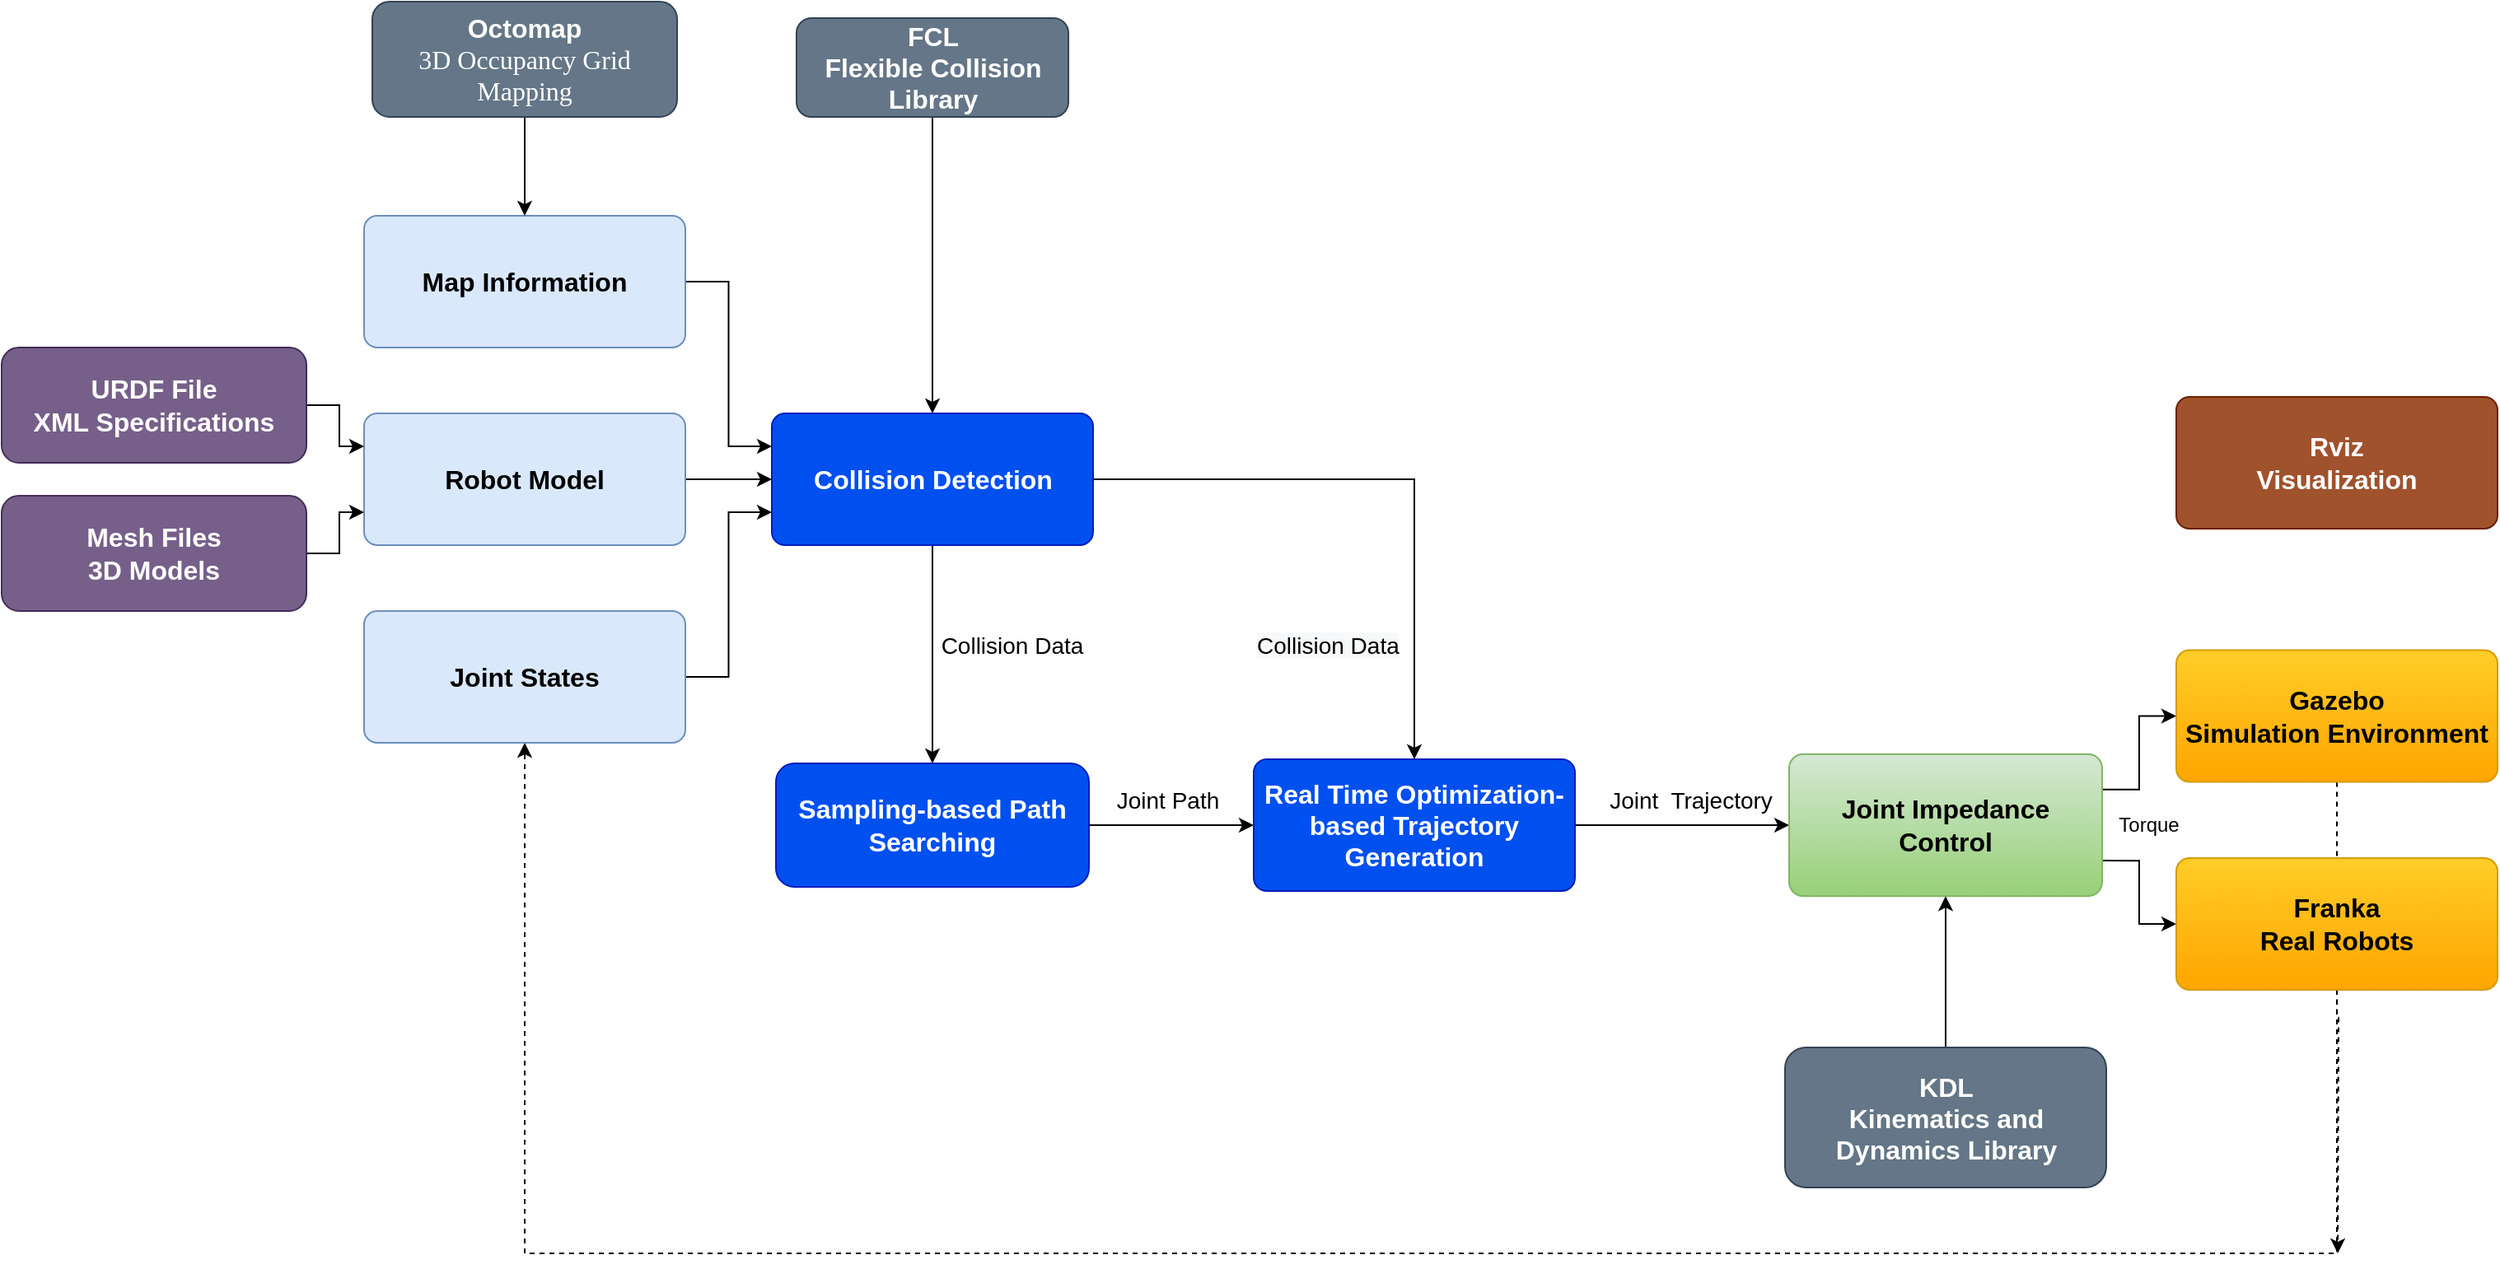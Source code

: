 <mxfile version="14.5.9" type="github">
  <diagram name="Page-1" id="c7558073-3199-34d8-9f00-42111426c3f3">
    <mxGraphModel dx="2420" dy="2117" grid="1" gridSize="10" guides="1" tooltips="1" connect="1" arrows="1" fold="1" page="1" pageScale="1" pageWidth="826" pageHeight="1169" background="#ffffff" math="0" shadow="0">
      <root>
        <mxCell id="0" />
        <mxCell id="1" parent="0" />
        <mxCell id="J7QnbqcB4bwB-RJJJF_O-110" value="" style="edgeStyle=orthogonalEdgeStyle;rounded=0;orthogonalLoop=1;jettySize=auto;html=1;" parent="1" source="J7QnbqcB4bwB-RJJJF_O-103" target="J7QnbqcB4bwB-RJJJF_O-109" edge="1">
          <mxGeometry relative="1" as="geometry" />
        </mxCell>
        <mxCell id="J7QnbqcB4bwB-RJJJF_O-103" value="&lt;font style=&quot;font-size: 16px&quot;&gt;&lt;b&gt;FCL&lt;br&gt;Flexible Collision Library&lt;br&gt;&lt;/b&gt;&lt;/font&gt;" style="rounded=1;whiteSpace=wrap;html=1;fillColor=#647687;strokeColor=#314354;fontColor=#ffffff;" parent="1" vertex="1">
          <mxGeometry x="-237.5" y="-1010" width="165" height="60" as="geometry" />
        </mxCell>
        <mxCell id="J7QnbqcB4bwB-RJJJF_O-112" value="" style="edgeStyle=orthogonalEdgeStyle;rounded=0;orthogonalLoop=1;jettySize=auto;html=1;" parent="1" source="J7QnbqcB4bwB-RJJJF_O-104" target="J7QnbqcB4bwB-RJJJF_O-105" edge="1">
          <mxGeometry relative="1" as="geometry" />
        </mxCell>
        <mxCell id="J7QnbqcB4bwB-RJJJF_O-104" value="&lt;span style=&quot;font-size: 16px&quot;&gt;&lt;b&gt;Sampling-based Path Searching&lt;/b&gt;&lt;/span&gt;" style="rounded=1;whiteSpace=wrap;html=1;fillColor=#0050ef;strokeColor=#001DBC;fontColor=#ffffff;" parent="1" vertex="1">
          <mxGeometry x="-250" y="-557.5" width="190" height="75" as="geometry" />
        </mxCell>
        <mxCell id="us44Ss5CNA-fSEWpXxwn-2" style="edgeStyle=orthogonalEdgeStyle;rounded=0;orthogonalLoop=1;jettySize=auto;html=1;" parent="1" source="J7QnbqcB4bwB-RJJJF_O-105" target="J7QnbqcB4bwB-RJJJF_O-116" edge="1">
          <mxGeometry relative="1" as="geometry" />
        </mxCell>
        <mxCell id="J7QnbqcB4bwB-RJJJF_O-105" value="&lt;span style=&quot;font-size: 16px&quot;&gt;&lt;b&gt;Real Time Optimization-based Trajectory Generation&lt;/b&gt;&lt;/span&gt;" style="rounded=1;whiteSpace=wrap;html=1;fillColor=#0050ef;strokeColor=#001DBC;arcSize=10;fontColor=#ffffff;" parent="1" vertex="1">
          <mxGeometry x="40" y="-560.01" width="195" height="80" as="geometry" />
        </mxCell>
        <mxCell id="J7QnbqcB4bwB-RJJJF_O-111" value="" style="edgeStyle=orthogonalEdgeStyle;rounded=0;orthogonalLoop=1;jettySize=auto;html=1;" parent="1" source="J7QnbqcB4bwB-RJJJF_O-109" target="J7QnbqcB4bwB-RJJJF_O-105" edge="1">
          <mxGeometry relative="1" as="geometry" />
        </mxCell>
        <mxCell id="J7QnbqcB4bwB-RJJJF_O-115" style="edgeStyle=orthogonalEdgeStyle;rounded=0;orthogonalLoop=1;jettySize=auto;html=1;entryX=0.5;entryY=0;entryDx=0;entryDy=0;" parent="1" source="J7QnbqcB4bwB-RJJJF_O-109" target="J7QnbqcB4bwB-RJJJF_O-104" edge="1">
          <mxGeometry relative="1" as="geometry">
            <mxPoint x="-157.5" y="-630" as="targetPoint" />
          </mxGeometry>
        </mxCell>
        <mxCell id="J7QnbqcB4bwB-RJJJF_O-109" value="&lt;span style=&quot;font-size: 16px&quot;&gt;&lt;b&gt;Collision Detection&lt;/b&gt;&lt;/span&gt;" style="rounded=1;whiteSpace=wrap;html=1;fillColor=#0050ef;strokeColor=#001DBC;arcSize=10;fontColor=#ffffff;" parent="1" vertex="1">
          <mxGeometry x="-252.5" y="-770" width="195" height="80" as="geometry" />
        </mxCell>
        <mxCell id="fVfaz2gRPptT8NBBDJXk-5" style="edgeStyle=orthogonalEdgeStyle;rounded=0;orthogonalLoop=1;jettySize=auto;html=1;exitX=1;exitY=0.25;exitDx=0;exitDy=0;entryX=0;entryY=0.5;entryDx=0;entryDy=0;" edge="1" parent="1" source="J7QnbqcB4bwB-RJJJF_O-116" target="J7QnbqcB4bwB-RJJJF_O-117">
          <mxGeometry relative="1" as="geometry" />
        </mxCell>
        <mxCell id="fVfaz2gRPptT8NBBDJXk-7" style="edgeStyle=orthogonalEdgeStyle;rounded=0;orthogonalLoop=1;jettySize=auto;html=1;exitX=1;exitY=0.75;exitDx=0;exitDy=0;entryX=0;entryY=0.5;entryDx=0;entryDy=0;" edge="1" parent="1" source="J7QnbqcB4bwB-RJJJF_O-116" target="J7QnbqcB4bwB-RJJJF_O-119">
          <mxGeometry relative="1" as="geometry" />
        </mxCell>
        <mxCell id="J7QnbqcB4bwB-RJJJF_O-116" value="&lt;span style=&quot;font-size: 16px&quot;&gt;&lt;b&gt;Joint Impedance &lt;br&gt;Control&lt;/b&gt;&lt;/span&gt;" style="rounded=1;whiteSpace=wrap;html=1;fillColor=#d5e8d4;strokeColor=#82b366;arcSize=10;gradientColor=#97d077;" parent="1" vertex="1">
          <mxGeometry x="365" y="-563.13" width="190" height="86.25" as="geometry" />
        </mxCell>
        <mxCell id="fVfaz2gRPptT8NBBDJXk-11" value="" style="edgeStyle=orthogonalEdgeStyle;rounded=0;orthogonalLoop=1;jettySize=auto;html=1;dashed=1;" edge="1" parent="1" source="J7QnbqcB4bwB-RJJJF_O-117">
          <mxGeometry relative="1" as="geometry">
            <mxPoint x="698" y="-260" as="targetPoint" />
          </mxGeometry>
        </mxCell>
        <mxCell id="J7QnbqcB4bwB-RJJJF_O-117" value="&lt;span style=&quot;font-size: 16px&quot;&gt;&lt;b&gt;Gazebo&lt;br&gt;Simulation Environment&lt;br&gt;&lt;/b&gt;&lt;/span&gt;" style="rounded=1;whiteSpace=wrap;html=1;fillColor=#ffcd28;strokeColor=#d79b00;arcSize=10;gradientColor=#ffa500;" parent="1" vertex="1">
          <mxGeometry x="600" y="-626.25" width="195" height="80" as="geometry" />
        </mxCell>
        <mxCell id="fVfaz2gRPptT8NBBDJXk-9" style="edgeStyle=orthogonalEdgeStyle;rounded=0;orthogonalLoop=1;jettySize=auto;html=1;entryX=0.5;entryY=1;entryDx=0;entryDy=0;dashed=1;" edge="1" parent="1" source="J7QnbqcB4bwB-RJJJF_O-119" target="J7QnbqcB4bwB-RJJJF_O-126">
          <mxGeometry relative="1" as="geometry">
            <Array as="points">
              <mxPoint x="698" y="-260" />
              <mxPoint x="-402" y="-260" />
            </Array>
          </mxGeometry>
        </mxCell>
        <mxCell id="J7QnbqcB4bwB-RJJJF_O-119" value="&lt;span style=&quot;font-size: 16px&quot;&gt;&lt;b&gt;Franka&lt;br&gt;Real Robots&lt;br&gt;&lt;/b&gt;&lt;/span&gt;" style="rounded=1;whiteSpace=wrap;html=1;fillColor=#ffcd28;strokeColor=#d79b00;arcSize=10;gradientColor=#ffa500;" parent="1" vertex="1">
          <mxGeometry x="600" y="-500" width="195" height="80" as="geometry" />
        </mxCell>
        <mxCell id="J7QnbqcB4bwB-RJJJF_O-133" style="edgeStyle=orthogonalEdgeStyle;rounded=0;orthogonalLoop=1;jettySize=auto;html=1;entryX=0;entryY=0.25;entryDx=0;entryDy=0;" parent="1" source="J7QnbqcB4bwB-RJJJF_O-122" target="J7QnbqcB4bwB-RJJJF_O-109" edge="1">
          <mxGeometry relative="1" as="geometry">
            <mxPoint x="-270" y="-790" as="targetPoint" />
          </mxGeometry>
        </mxCell>
        <mxCell id="J7QnbqcB4bwB-RJJJF_O-122" value="&lt;span style=&quot;font-size: 16px&quot;&gt;&lt;b&gt;Map Information&lt;/b&gt;&lt;/span&gt;" style="rounded=1;whiteSpace=wrap;html=1;fillColor=#dae8fc;strokeColor=#6c8ebf;arcSize=10;" parent="1" vertex="1">
          <mxGeometry x="-500" y="-890" width="195" height="80" as="geometry" />
        </mxCell>
        <mxCell id="J7QnbqcB4bwB-RJJJF_O-135" value="" style="edgeStyle=orthogonalEdgeStyle;rounded=0;orthogonalLoop=1;jettySize=auto;html=1;" parent="1" source="J7QnbqcB4bwB-RJJJF_O-123" target="J7QnbqcB4bwB-RJJJF_O-109" edge="1">
          <mxGeometry relative="1" as="geometry" />
        </mxCell>
        <mxCell id="J7QnbqcB4bwB-RJJJF_O-123" value="&lt;span style=&quot;font-size: 16px&quot;&gt;&lt;b&gt;Robot Model&lt;/b&gt;&lt;/span&gt;" style="rounded=1;whiteSpace=wrap;html=1;fillColor=#dae8fc;strokeColor=#6c8ebf;arcSize=10;" parent="1" vertex="1">
          <mxGeometry x="-500" y="-770" width="195" height="80" as="geometry" />
        </mxCell>
        <mxCell id="J7QnbqcB4bwB-RJJJF_O-125" value="" style="edgeStyle=orthogonalEdgeStyle;rounded=0;orthogonalLoop=1;jettySize=auto;html=1;" parent="1" source="J7QnbqcB4bwB-RJJJF_O-124" target="J7QnbqcB4bwB-RJJJF_O-122" edge="1">
          <mxGeometry relative="1" as="geometry" />
        </mxCell>
        <mxCell id="J7QnbqcB4bwB-RJJJF_O-124" value="&lt;font style=&quot;font-size: 16px&quot;&gt;&lt;b&gt;Octomap&lt;br&gt;&lt;/b&gt;&lt;span style=&quot;font-family: &amp;#34;times new roman&amp;#34; ; font-size: medium&quot;&gt;3D Occupancy Grid Mapping&lt;/span&gt;&lt;b&gt;&lt;br&gt;&lt;/b&gt;&lt;/font&gt;" style="rounded=1;whiteSpace=wrap;html=1;fillColor=#647687;strokeColor=#314354;fontColor=#ffffff;" parent="1" vertex="1">
          <mxGeometry x="-495" y="-1020" width="185" height="70" as="geometry" />
        </mxCell>
        <mxCell id="J7QnbqcB4bwB-RJJJF_O-136" style="edgeStyle=orthogonalEdgeStyle;rounded=0;orthogonalLoop=1;jettySize=auto;html=1;entryX=0;entryY=0.75;entryDx=0;entryDy=0;" parent="1" source="J7QnbqcB4bwB-RJJJF_O-126" target="J7QnbqcB4bwB-RJJJF_O-109" edge="1">
          <mxGeometry relative="1" as="geometry" />
        </mxCell>
        <mxCell id="J7QnbqcB4bwB-RJJJF_O-126" value="&lt;span style=&quot;font-size: 16px&quot;&gt;&lt;b&gt;Joint States&lt;/b&gt;&lt;/span&gt;" style="rounded=1;whiteSpace=wrap;html=1;fillColor=#dae8fc;strokeColor=#6c8ebf;arcSize=10;" parent="1" vertex="1">
          <mxGeometry x="-500" y="-650" width="195" height="80" as="geometry" />
        </mxCell>
        <mxCell id="J7QnbqcB4bwB-RJJJF_O-128" value="" style="edgeStyle=orthogonalEdgeStyle;rounded=0;orthogonalLoop=1;jettySize=auto;html=1;" parent="1" source="J7QnbqcB4bwB-RJJJF_O-127" target="J7QnbqcB4bwB-RJJJF_O-123" edge="1">
          <mxGeometry relative="1" as="geometry">
            <Array as="points">
              <mxPoint x="-515" y="-775" />
              <mxPoint x="-515" y="-750" />
            </Array>
          </mxGeometry>
        </mxCell>
        <mxCell id="J7QnbqcB4bwB-RJJJF_O-127" value="&lt;font&gt;&lt;b&gt;&lt;span style=&quot;font-size: 16px&quot;&gt;URDF File&lt;br&gt;XML Specifications&lt;br&gt;&lt;/span&gt;&lt;/b&gt;&lt;/font&gt;" style="rounded=1;whiteSpace=wrap;html=1;fillColor=#76608a;strokeColor=#432D57;fontColor=#ffffff;" parent="1" vertex="1">
          <mxGeometry x="-720" y="-810" width="185" height="70" as="geometry" />
        </mxCell>
        <mxCell id="J7QnbqcB4bwB-RJJJF_O-137" value="&lt;span style=&quot;font-size: 16px&quot;&gt;&lt;b&gt;Rviz&lt;br&gt;Visualization&lt;/b&gt;&lt;/span&gt;" style="rounded=1;whiteSpace=wrap;html=1;fillColor=#a0522d;strokeColor=#6D1F00;arcSize=10;fontColor=#ffffff;" parent="1" vertex="1">
          <mxGeometry x="600" y="-780" width="195" height="80" as="geometry" />
        </mxCell>
        <mxCell id="J7QnbqcB4bwB-RJJJF_O-148" value="" style="edgeStyle=orthogonalEdgeStyle;rounded=0;orthogonalLoop=1;jettySize=auto;html=1;" parent="1" source="J7QnbqcB4bwB-RJJJF_O-140" target="J7QnbqcB4bwB-RJJJF_O-116" edge="1">
          <mxGeometry relative="1" as="geometry" />
        </mxCell>
        <mxCell id="J7QnbqcB4bwB-RJJJF_O-140" value="&lt;font&gt;&lt;b&gt;&lt;font style=&quot;font-size: 16px&quot;&gt;KDL&lt;br&gt;Kinematics and Dynamics Library&lt;/font&gt;&lt;br&gt;&lt;/b&gt;&lt;/font&gt;" style="rounded=1;whiteSpace=wrap;html=1;fillColor=#647687;strokeColor=#314354;fontColor=#ffffff;" parent="1" vertex="1">
          <mxGeometry x="362.5" y="-385" width="195" height="85" as="geometry" />
        </mxCell>
        <mxCell id="J7QnbqcB4bwB-RJJJF_O-143" value="&lt;meta charset=&quot;utf-8&quot;&gt;&lt;span style=&quot;color: rgb(0, 0, 0); font-family: helvetica; font-size: 14px; font-style: normal; font-weight: 400; letter-spacing: normal; text-align: center; text-indent: 0px; text-transform: none; word-spacing: 0px; background-color: rgb(248, 249, 250); display: inline; float: none;&quot;&gt;Collision Data&lt;/span&gt;" style="text;whiteSpace=wrap;html=1;" parent="1" vertex="1">
          <mxGeometry x="40" y="-643.75" width="110" height="30" as="geometry" />
        </mxCell>
        <mxCell id="J7QnbqcB4bwB-RJJJF_O-144" value="&lt;font style=&quot;font-size: 14px&quot;&gt;Joint Path&lt;/font&gt;" style="text;html=1;strokeColor=none;fillColor=none;align=center;verticalAlign=middle;whiteSpace=wrap;rounded=0;" parent="1" vertex="1">
          <mxGeometry x="-57.5" y="-546.25" width="90" height="22.5" as="geometry" />
        </mxCell>
        <mxCell id="J7QnbqcB4bwB-RJJJF_O-149" value="&lt;font style=&quot;font-size: 14px&quot;&gt;Joint&amp;nbsp; Trajectory&lt;/font&gt;" style="text;html=1;align=center;verticalAlign=middle;resizable=0;points=[];autosize=1;" parent="1" vertex="1">
          <mxGeometry x="250" y="-545" width="110" height="20" as="geometry" />
        </mxCell>
        <mxCell id="J7QnbqcB4bwB-RJJJF_O-152" value="&lt;span style=&quot;font-size: 14px&quot;&gt;Collision Data&lt;/span&gt;" style="text;html=1;align=center;verticalAlign=middle;resizable=0;points=[];autosize=1;" parent="1" vertex="1">
          <mxGeometry x="-157.5" y="-638.75" width="100" height="20" as="geometry" />
        </mxCell>
        <mxCell id="J7QnbqcB4bwB-RJJJF_O-156" value="Torque" style="text;html=1;align=center;verticalAlign=middle;resizable=0;points=[];autosize=1;" parent="1" vertex="1">
          <mxGeometry x="557.5" y="-530" width="50" height="20" as="geometry" />
        </mxCell>
        <mxCell id="fVfaz2gRPptT8NBBDJXk-4" style="edgeStyle=orthogonalEdgeStyle;rounded=0;orthogonalLoop=1;jettySize=auto;html=1;entryX=0;entryY=0.75;entryDx=0;entryDy=0;" edge="1" parent="1" source="fVfaz2gRPptT8NBBDJXk-1" target="J7QnbqcB4bwB-RJJJF_O-123">
          <mxGeometry relative="1" as="geometry" />
        </mxCell>
        <mxCell id="fVfaz2gRPptT8NBBDJXk-1" value="&lt;font&gt;&lt;b&gt;&lt;span style=&quot;font-size: 16px&quot;&gt;Mesh Files&lt;br&gt;3D Models&lt;br&gt;&lt;/span&gt;&lt;/b&gt;&lt;/font&gt;" style="rounded=1;whiteSpace=wrap;html=1;fillColor=#76608a;strokeColor=#432D57;fontColor=#ffffff;" vertex="1" parent="1">
          <mxGeometry x="-720" y="-720" width="185" height="70" as="geometry" />
        </mxCell>
      </root>
    </mxGraphModel>
  </diagram>
</mxfile>
